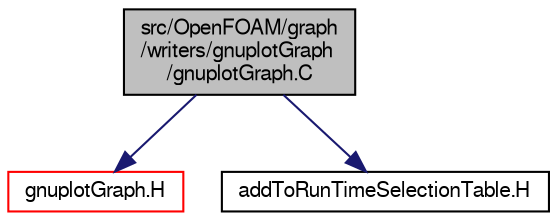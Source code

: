 digraph "src/OpenFOAM/graph/writers/gnuplotGraph/gnuplotGraph.C"
{
  bgcolor="transparent";
  edge [fontname="FreeSans",fontsize="10",labelfontname="FreeSans",labelfontsize="10"];
  node [fontname="FreeSans",fontsize="10",shape=record];
  Node0 [label="src/OpenFOAM/graph\l/writers/gnuplotGraph\l/gnuplotGraph.C",height=0.2,width=0.4,color="black", fillcolor="grey75", style="filled", fontcolor="black"];
  Node0 -> Node1 [color="midnightblue",fontsize="10",style="solid",fontname="FreeSans"];
  Node1 [label="gnuplotGraph.H",height=0.2,width=0.4,color="red",URL="$a10304.html"];
  Node0 -> Node105 [color="midnightblue",fontsize="10",style="solid",fontname="FreeSans"];
  Node105 [label="addToRunTimeSelectionTable.H",height=0.2,width=0.4,color="black",URL="$a09263.html",tooltip="Macros for easy insertion into run-time selection tables. "];
}
